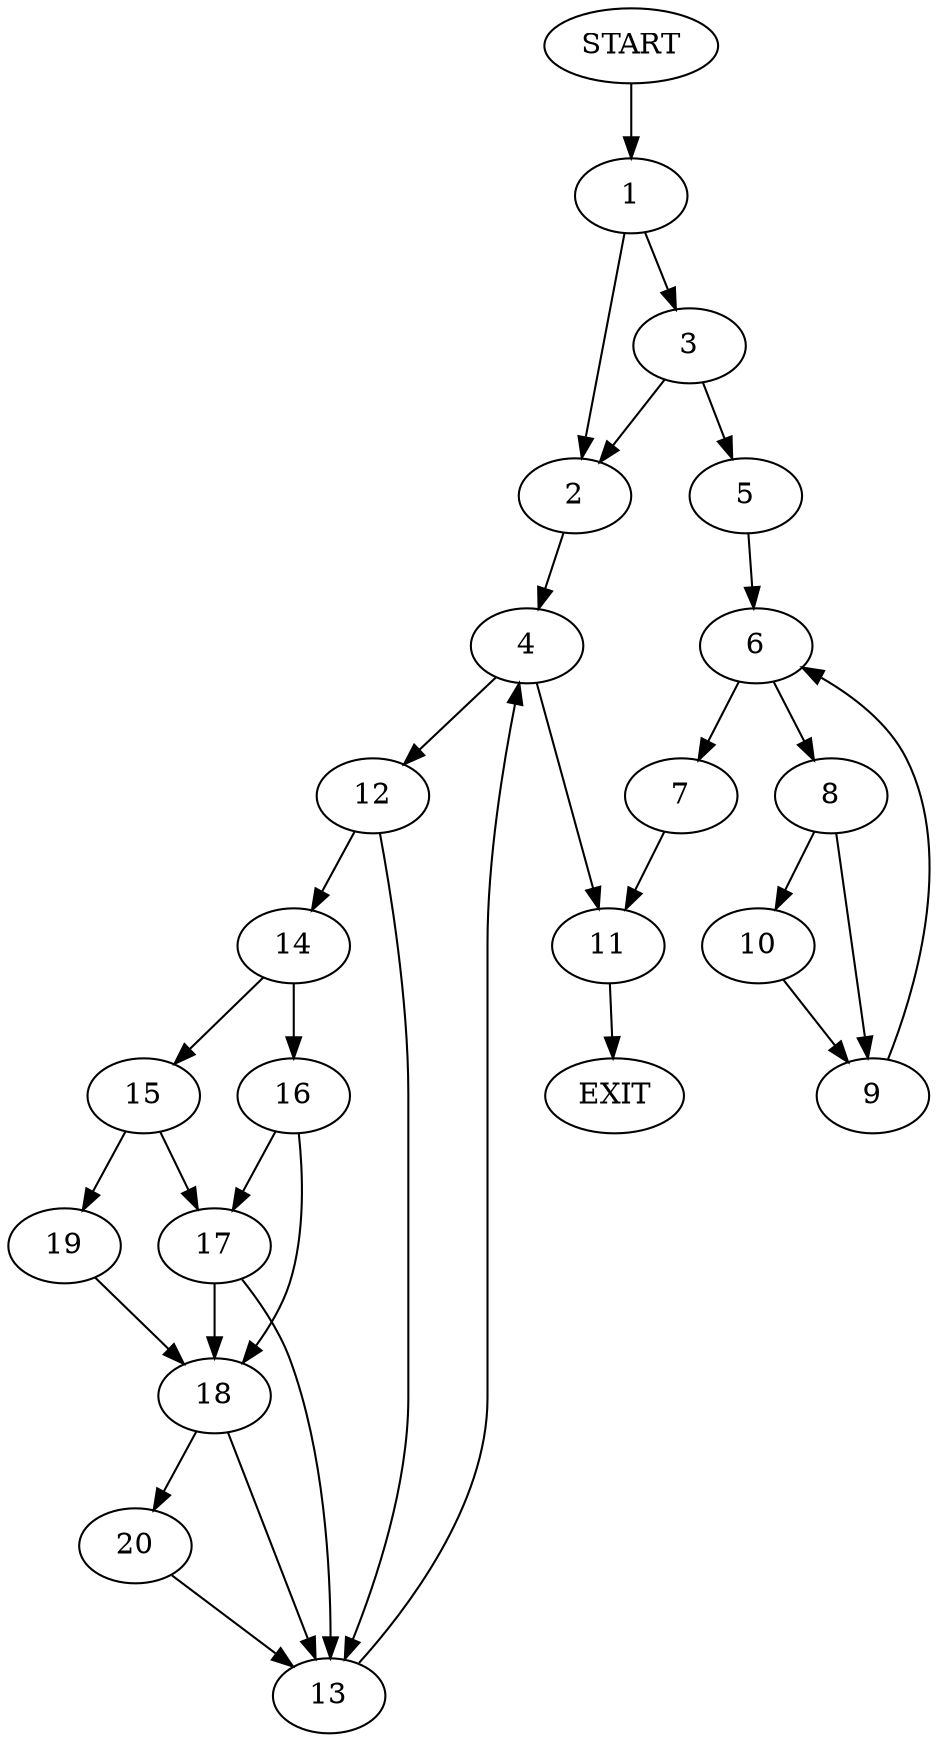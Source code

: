 digraph {
0 [label="START"]
21 [label="EXIT"]
0 -> 1
1 -> 2
1 -> 3
2 -> 4
3 -> 2
3 -> 5
5 -> 6
6 -> 7
6 -> 8
8 -> 9
8 -> 10
7 -> 11
10 -> 9
9 -> 6
11 -> 21
4 -> 12
4 -> 11
12 -> 13
12 -> 14
13 -> 4
14 -> 15
14 -> 16
16 -> 17
16 -> 18
15 -> 17
15 -> 19
19 -> 18
17 -> 13
17 -> 18
18 -> 13
18 -> 20
20 -> 13
}
